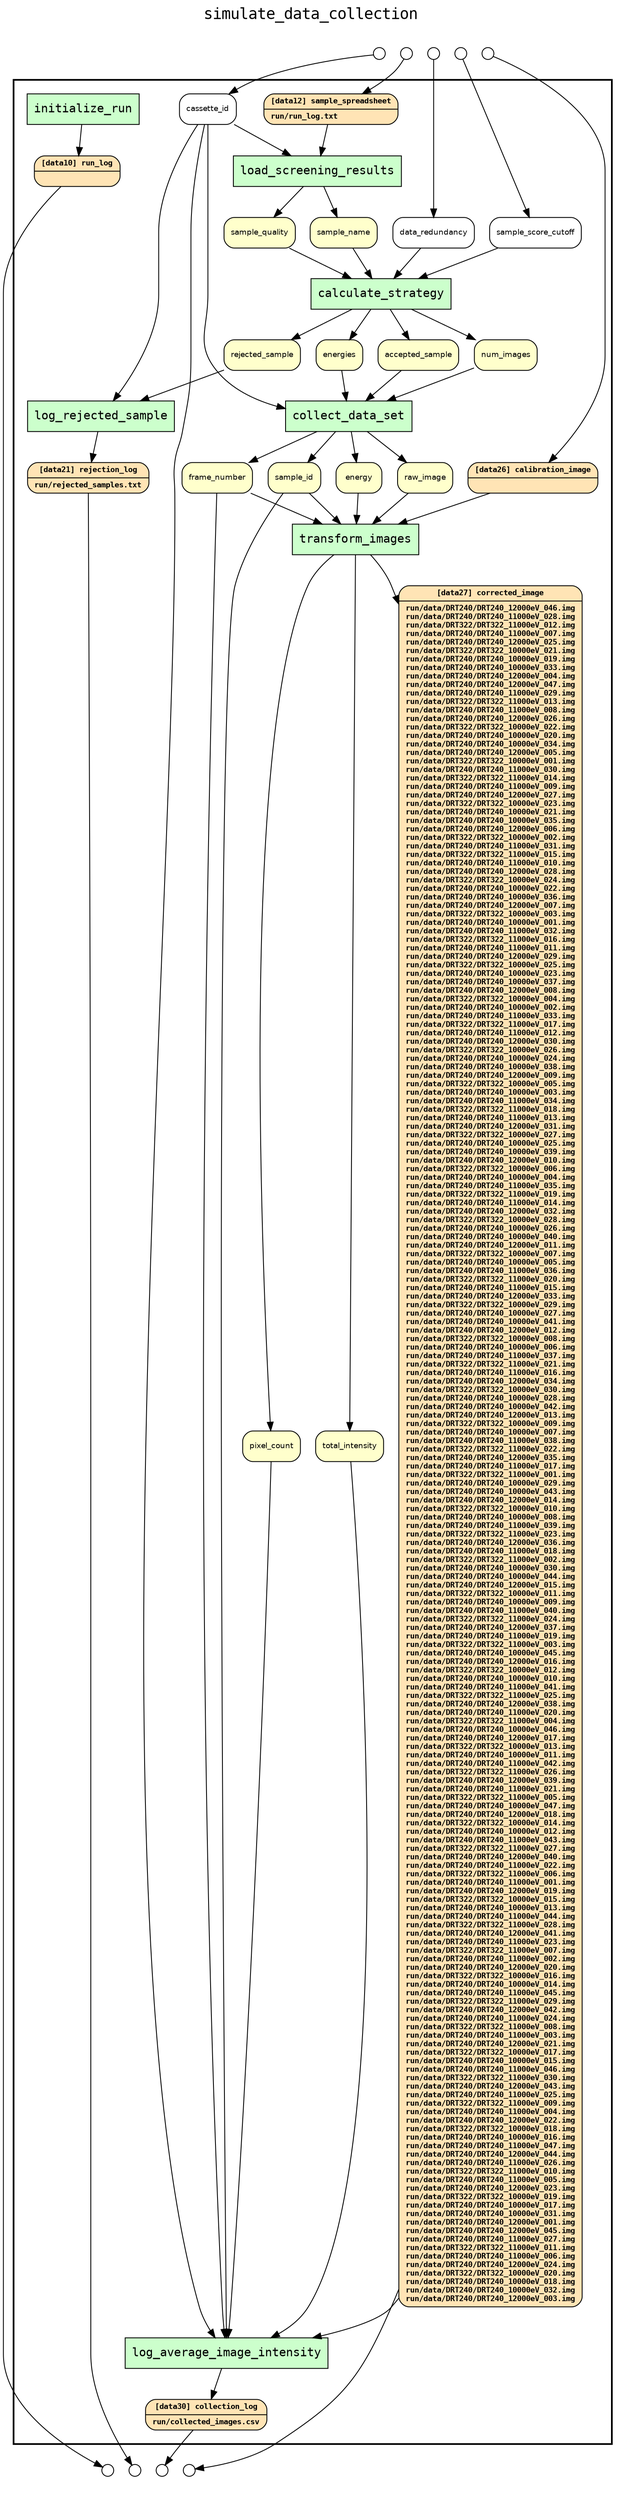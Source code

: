 
digraph yw_data_view {
rankdir=TB
fontname=Courier; fontsize=18; labelloc=t
label="simulate_data_collection"
subgraph cluster_workflow { label=""; color=black; penwidth=2
subgraph cluster_workflow_inner { label=""; color=white
node[shape=box style="filled" fillcolor="#CCFFCC" peripheries=1 fontname=Courier]
initialize_run
load_screening_results
calculate_strategy
log_rejected_sample
collect_data_set
transform_images
log_average_image_intensity
node[shape=box style="filled" fillcolor="#CCFFCC" peripheries=1 fontname=Courier]
node[shape=box style="rounded,filled" fillcolor="#FFE4B5" peripheries=1 fontname="Courier-Bold" fontsize=9]
sample_spreadsheet[shape=record rankdir=LR label="{<f0> [data12] sample_spreadsheet |<f1>run/run_log.txt\l}"]
calibration_image[shape=record rankdir=LR label="{<f0> [data26] calibration_image |<f1>}"]
node[shape=box style="rounded,filled" fillcolor="#FFFFCC" peripheries=1 fontname=Helvetica]
sample_name
sample_quality
accepted_sample
rejected_sample
num_images
energies
sample_id
energy
frame_number
raw_image
total_intensity
pixel_count
node[shape=box style="rounded,filled" fillcolor="#FFE4B5" peripheries=1 fontname="Courier-Bold" fontsize=9]
run_log[shape=record rankdir=LR label="{<f0> [data10] run_log |<f1>}"]
rejection_log[shape=record rankdir=LR label="{<f0> [data21] rejection_log |<f1>run/rejected_samples.txt\l}"]
corrected_image[shape=record rankdir=LR label="{<f0> [data27] corrected_image |<f1>run/data/DRT240/DRT240_12000eV_046.img\lrun/data/DRT240/DRT240_11000eV_028.img\lrun/data/DRT322/DRT322_11000eV_012.img\lrun/data/DRT240/DRT240_11000eV_007.img\lrun/data/DRT240/DRT240_12000eV_025.img\lrun/data/DRT322/DRT322_10000eV_021.img\lrun/data/DRT240/DRT240_10000eV_019.img\lrun/data/DRT240/DRT240_10000eV_033.img\lrun/data/DRT240/DRT240_12000eV_004.img\lrun/data/DRT240/DRT240_12000eV_047.img\lrun/data/DRT240/DRT240_11000eV_029.img\lrun/data/DRT322/DRT322_11000eV_013.img\lrun/data/DRT240/DRT240_11000eV_008.img\lrun/data/DRT240/DRT240_12000eV_026.img\lrun/data/DRT322/DRT322_10000eV_022.img\lrun/data/DRT240/DRT240_10000eV_020.img\lrun/data/DRT240/DRT240_10000eV_034.img\lrun/data/DRT240/DRT240_12000eV_005.img\lrun/data/DRT322/DRT322_10000eV_001.img\lrun/data/DRT240/DRT240_11000eV_030.img\lrun/data/DRT322/DRT322_11000eV_014.img\lrun/data/DRT240/DRT240_11000eV_009.img\lrun/data/DRT240/DRT240_12000eV_027.img\lrun/data/DRT322/DRT322_10000eV_023.img\lrun/data/DRT240/DRT240_10000eV_021.img\lrun/data/DRT240/DRT240_10000eV_035.img\lrun/data/DRT240/DRT240_12000eV_006.img\lrun/data/DRT322/DRT322_10000eV_002.img\lrun/data/DRT240/DRT240_11000eV_031.img\lrun/data/DRT322/DRT322_11000eV_015.img\lrun/data/DRT240/DRT240_11000eV_010.img\lrun/data/DRT240/DRT240_12000eV_028.img\lrun/data/DRT322/DRT322_10000eV_024.img\lrun/data/DRT240/DRT240_10000eV_022.img\lrun/data/DRT240/DRT240_10000eV_036.img\lrun/data/DRT240/DRT240_12000eV_007.img\lrun/data/DRT322/DRT322_10000eV_003.img\lrun/data/DRT240/DRT240_10000eV_001.img\lrun/data/DRT240/DRT240_11000eV_032.img\lrun/data/DRT322/DRT322_11000eV_016.img\lrun/data/DRT240/DRT240_11000eV_011.img\lrun/data/DRT240/DRT240_12000eV_029.img\lrun/data/DRT322/DRT322_10000eV_025.img\lrun/data/DRT240/DRT240_10000eV_023.img\lrun/data/DRT240/DRT240_10000eV_037.img\lrun/data/DRT240/DRT240_12000eV_008.img\lrun/data/DRT322/DRT322_10000eV_004.img\lrun/data/DRT240/DRT240_10000eV_002.img\lrun/data/DRT240/DRT240_11000eV_033.img\lrun/data/DRT322/DRT322_11000eV_017.img\lrun/data/DRT240/DRT240_11000eV_012.img\lrun/data/DRT240/DRT240_12000eV_030.img\lrun/data/DRT322/DRT322_10000eV_026.img\lrun/data/DRT240/DRT240_10000eV_024.img\lrun/data/DRT240/DRT240_10000eV_038.img\lrun/data/DRT240/DRT240_12000eV_009.img\lrun/data/DRT322/DRT322_10000eV_005.img\lrun/data/DRT240/DRT240_10000eV_003.img\lrun/data/DRT240/DRT240_11000eV_034.img\lrun/data/DRT322/DRT322_11000eV_018.img\lrun/data/DRT240/DRT240_11000eV_013.img\lrun/data/DRT240/DRT240_12000eV_031.img\lrun/data/DRT322/DRT322_10000eV_027.img\lrun/data/DRT240/DRT240_10000eV_025.img\lrun/data/DRT240/DRT240_10000eV_039.img\lrun/data/DRT240/DRT240_12000eV_010.img\lrun/data/DRT322/DRT322_10000eV_006.img\lrun/data/DRT240/DRT240_10000eV_004.img\lrun/data/DRT240/DRT240_11000eV_035.img\lrun/data/DRT322/DRT322_11000eV_019.img\lrun/data/DRT240/DRT240_11000eV_014.img\lrun/data/DRT240/DRT240_12000eV_032.img\lrun/data/DRT322/DRT322_10000eV_028.img\lrun/data/DRT240/DRT240_10000eV_026.img\lrun/data/DRT240/DRT240_10000eV_040.img\lrun/data/DRT240/DRT240_12000eV_011.img\lrun/data/DRT322/DRT322_10000eV_007.img\lrun/data/DRT240/DRT240_10000eV_005.img\lrun/data/DRT240/DRT240_11000eV_036.img\lrun/data/DRT322/DRT322_11000eV_020.img\lrun/data/DRT240/DRT240_11000eV_015.img\lrun/data/DRT240/DRT240_12000eV_033.img\lrun/data/DRT322/DRT322_10000eV_029.img\lrun/data/DRT240/DRT240_10000eV_027.img\lrun/data/DRT240/DRT240_10000eV_041.img\lrun/data/DRT240/DRT240_12000eV_012.img\lrun/data/DRT322/DRT322_10000eV_008.img\lrun/data/DRT240/DRT240_10000eV_006.img\lrun/data/DRT240/DRT240_11000eV_037.img\lrun/data/DRT322/DRT322_11000eV_021.img\lrun/data/DRT240/DRT240_11000eV_016.img\lrun/data/DRT240/DRT240_12000eV_034.img\lrun/data/DRT322/DRT322_10000eV_030.img\lrun/data/DRT240/DRT240_10000eV_028.img\lrun/data/DRT240/DRT240_10000eV_042.img\lrun/data/DRT240/DRT240_12000eV_013.img\lrun/data/DRT322/DRT322_10000eV_009.img\lrun/data/DRT240/DRT240_10000eV_007.img\lrun/data/DRT240/DRT240_11000eV_038.img\lrun/data/DRT322/DRT322_11000eV_022.img\lrun/data/DRT240/DRT240_12000eV_035.img\lrun/data/DRT240/DRT240_11000eV_017.img\lrun/data/DRT322/DRT322_11000eV_001.img\lrun/data/DRT240/DRT240_10000eV_029.img\lrun/data/DRT240/DRT240_10000eV_043.img\lrun/data/DRT240/DRT240_12000eV_014.img\lrun/data/DRT322/DRT322_10000eV_010.img\lrun/data/DRT240/DRT240_10000eV_008.img\lrun/data/DRT240/DRT240_11000eV_039.img\lrun/data/DRT322/DRT322_11000eV_023.img\lrun/data/DRT240/DRT240_12000eV_036.img\lrun/data/DRT240/DRT240_11000eV_018.img\lrun/data/DRT322/DRT322_11000eV_002.img\lrun/data/DRT240/DRT240_10000eV_030.img\lrun/data/DRT240/DRT240_10000eV_044.img\lrun/data/DRT240/DRT240_12000eV_015.img\lrun/data/DRT322/DRT322_10000eV_011.img\lrun/data/DRT240/DRT240_10000eV_009.img\lrun/data/DRT240/DRT240_11000eV_040.img\lrun/data/DRT322/DRT322_11000eV_024.img\lrun/data/DRT240/DRT240_12000eV_037.img\lrun/data/DRT240/DRT240_11000eV_019.img\lrun/data/DRT322/DRT322_11000eV_003.img\lrun/data/DRT240/DRT240_10000eV_045.img\lrun/data/DRT240/DRT240_12000eV_016.img\lrun/data/DRT322/DRT322_10000eV_012.img\lrun/data/DRT240/DRT240_10000eV_010.img\lrun/data/DRT240/DRT240_11000eV_041.img\lrun/data/DRT322/DRT322_11000eV_025.img\lrun/data/DRT240/DRT240_12000eV_038.img\lrun/data/DRT240/DRT240_11000eV_020.img\lrun/data/DRT322/DRT322_11000eV_004.img\lrun/data/DRT240/DRT240_10000eV_046.img\lrun/data/DRT240/DRT240_12000eV_017.img\lrun/data/DRT322/DRT322_10000eV_013.img\lrun/data/DRT240/DRT240_10000eV_011.img\lrun/data/DRT240/DRT240_11000eV_042.img\lrun/data/DRT322/DRT322_11000eV_026.img\lrun/data/DRT240/DRT240_12000eV_039.img\lrun/data/DRT240/DRT240_11000eV_021.img\lrun/data/DRT322/DRT322_11000eV_005.img\lrun/data/DRT240/DRT240_10000eV_047.img\lrun/data/DRT240/DRT240_12000eV_018.img\lrun/data/DRT322/DRT322_10000eV_014.img\lrun/data/DRT240/DRT240_10000eV_012.img\lrun/data/DRT240/DRT240_11000eV_043.img\lrun/data/DRT322/DRT322_11000eV_027.img\lrun/data/DRT240/DRT240_12000eV_040.img\lrun/data/DRT240/DRT240_11000eV_022.img\lrun/data/DRT322/DRT322_11000eV_006.img\lrun/data/DRT240/DRT240_11000eV_001.img\lrun/data/DRT240/DRT240_12000eV_019.img\lrun/data/DRT322/DRT322_10000eV_015.img\lrun/data/DRT240/DRT240_10000eV_013.img\lrun/data/DRT240/DRT240_11000eV_044.img\lrun/data/DRT322/DRT322_11000eV_028.img\lrun/data/DRT240/DRT240_12000eV_041.img\lrun/data/DRT240/DRT240_11000eV_023.img\lrun/data/DRT322/DRT322_11000eV_007.img\lrun/data/DRT240/DRT240_11000eV_002.img\lrun/data/DRT240/DRT240_12000eV_020.img\lrun/data/DRT322/DRT322_10000eV_016.img\lrun/data/DRT240/DRT240_10000eV_014.img\lrun/data/DRT240/DRT240_11000eV_045.img\lrun/data/DRT322/DRT322_11000eV_029.img\lrun/data/DRT240/DRT240_12000eV_042.img\lrun/data/DRT240/DRT240_11000eV_024.img\lrun/data/DRT322/DRT322_11000eV_008.img\lrun/data/DRT240/DRT240_11000eV_003.img\lrun/data/DRT240/DRT240_12000eV_021.img\lrun/data/DRT322/DRT322_10000eV_017.img\lrun/data/DRT240/DRT240_10000eV_015.img\lrun/data/DRT240/DRT240_11000eV_046.img\lrun/data/DRT322/DRT322_11000eV_030.img\lrun/data/DRT240/DRT240_12000eV_043.img\lrun/data/DRT240/DRT240_11000eV_025.img\lrun/data/DRT322/DRT322_11000eV_009.img\lrun/data/DRT240/DRT240_11000eV_004.img\lrun/data/DRT240/DRT240_12000eV_022.img\lrun/data/DRT322/DRT322_10000eV_018.img\lrun/data/DRT240/DRT240_10000eV_016.img\lrun/data/DRT240/DRT240_11000eV_047.img\lrun/data/DRT240/DRT240_12000eV_044.img\lrun/data/DRT240/DRT240_11000eV_026.img\lrun/data/DRT322/DRT322_11000eV_010.img\lrun/data/DRT240/DRT240_11000eV_005.img\lrun/data/DRT240/DRT240_12000eV_023.img\lrun/data/DRT322/DRT322_10000eV_019.img\lrun/data/DRT240/DRT240_10000eV_017.img\lrun/data/DRT240/DRT240_10000eV_031.img\lrun/data/DRT240/DRT240_12000eV_001.img\lrun/data/DRT240/DRT240_12000eV_045.img\lrun/data/DRT240/DRT240_11000eV_027.img\lrun/data/DRT322/DRT322_11000eV_011.img\lrun/data/DRT240/DRT240_11000eV_006.img\lrun/data/DRT240/DRT240_12000eV_024.img\lrun/data/DRT322/DRT322_10000eV_020.img\lrun/data/DRT240/DRT240_10000eV_018.img\lrun/data/DRT240/DRT240_10000eV_032.img\lrun/data/DRT240/DRT240_12000eV_003.img\l}"]
collection_log[shape=record rankdir=LR label="{<f0> [data30] collection_log |<f1>run/collected_images.csv\l}"]
node[shape=box style="rounded,filled" fillcolor="#FFFFFF" peripheries=1 fontname=Helvetica]
sample_score_cutoff
data_redundancy
cassette_id
}}
subgraph cluster_inflows { label=""; color=white; penwidth=2
subgraph cluster_inflows_inner { label=""; color=white
node[shape=circle fillcolor="#FFFFFF" peripheries=1 width=0.2]
sample_spreadsheet_inflow [label=""]
calibration_image_inflow [label=""]
sample_score_cutoff_inflow [label=""]
data_redundancy_inflow [label=""]
cassette_id_inflow [label=""]
}}
subgraph cluster_outflows { label=""; color=white; penwidth=2
subgraph cluster_outflows_inner { label=""; color=white
node[shape=circle fillcolor="#FFFFFF" peripheries=1 width=0.2]
rejection_log_outflow [label=""]
collection_log_outflow [label=""]
run_log_outflow [label=""]
corrected_image_outflow [label=""]
}}
cassette_id -> load_screening_results
cassette_id -> log_rejected_sample
cassette_id -> collect_data_set
cassette_id -> log_average_image_intensity
sample_spreadsheet -> load_screening_results
sample_name -> calculate_strategy
sample_quality -> calculate_strategy
sample_score_cutoff -> calculate_strategy
data_redundancy -> calculate_strategy
accepted_sample -> collect_data_set
rejected_sample -> log_rejected_sample
num_images -> collect_data_set
energies -> collect_data_set
sample_id -> transform_images
sample_id -> log_average_image_intensity
energy -> transform_images
frame_number -> transform_images
frame_number -> log_average_image_intensity
raw_image -> transform_images
calibration_image -> transform_images
corrected_image -> log_average_image_intensity
total_intensity -> log_average_image_intensity
pixel_count -> log_average_image_intensity
initialize_run -> run_log
load_screening_results -> sample_name
load_screening_results -> sample_quality
calculate_strategy -> accepted_sample
calculate_strategy -> rejected_sample
calculate_strategy -> num_images
calculate_strategy -> energies
log_rejected_sample -> rejection_log
collect_data_set -> sample_id
collect_data_set -> energy
collect_data_set -> frame_number
collect_data_set -> raw_image
transform_images -> corrected_image
transform_images -> total_intensity
transform_images -> pixel_count
log_average_image_intensity -> collection_log
sample_spreadsheet_inflow -> sample_spreadsheet
calibration_image_inflow -> calibration_image
sample_score_cutoff_inflow -> sample_score_cutoff
data_redundancy_inflow -> data_redundancy
cassette_id_inflow -> cassette_id
rejection_log -> rejection_log_outflow
collection_log -> collection_log_outflow
run_log -> run_log_outflow
corrected_image -> corrected_image_outflow
}

